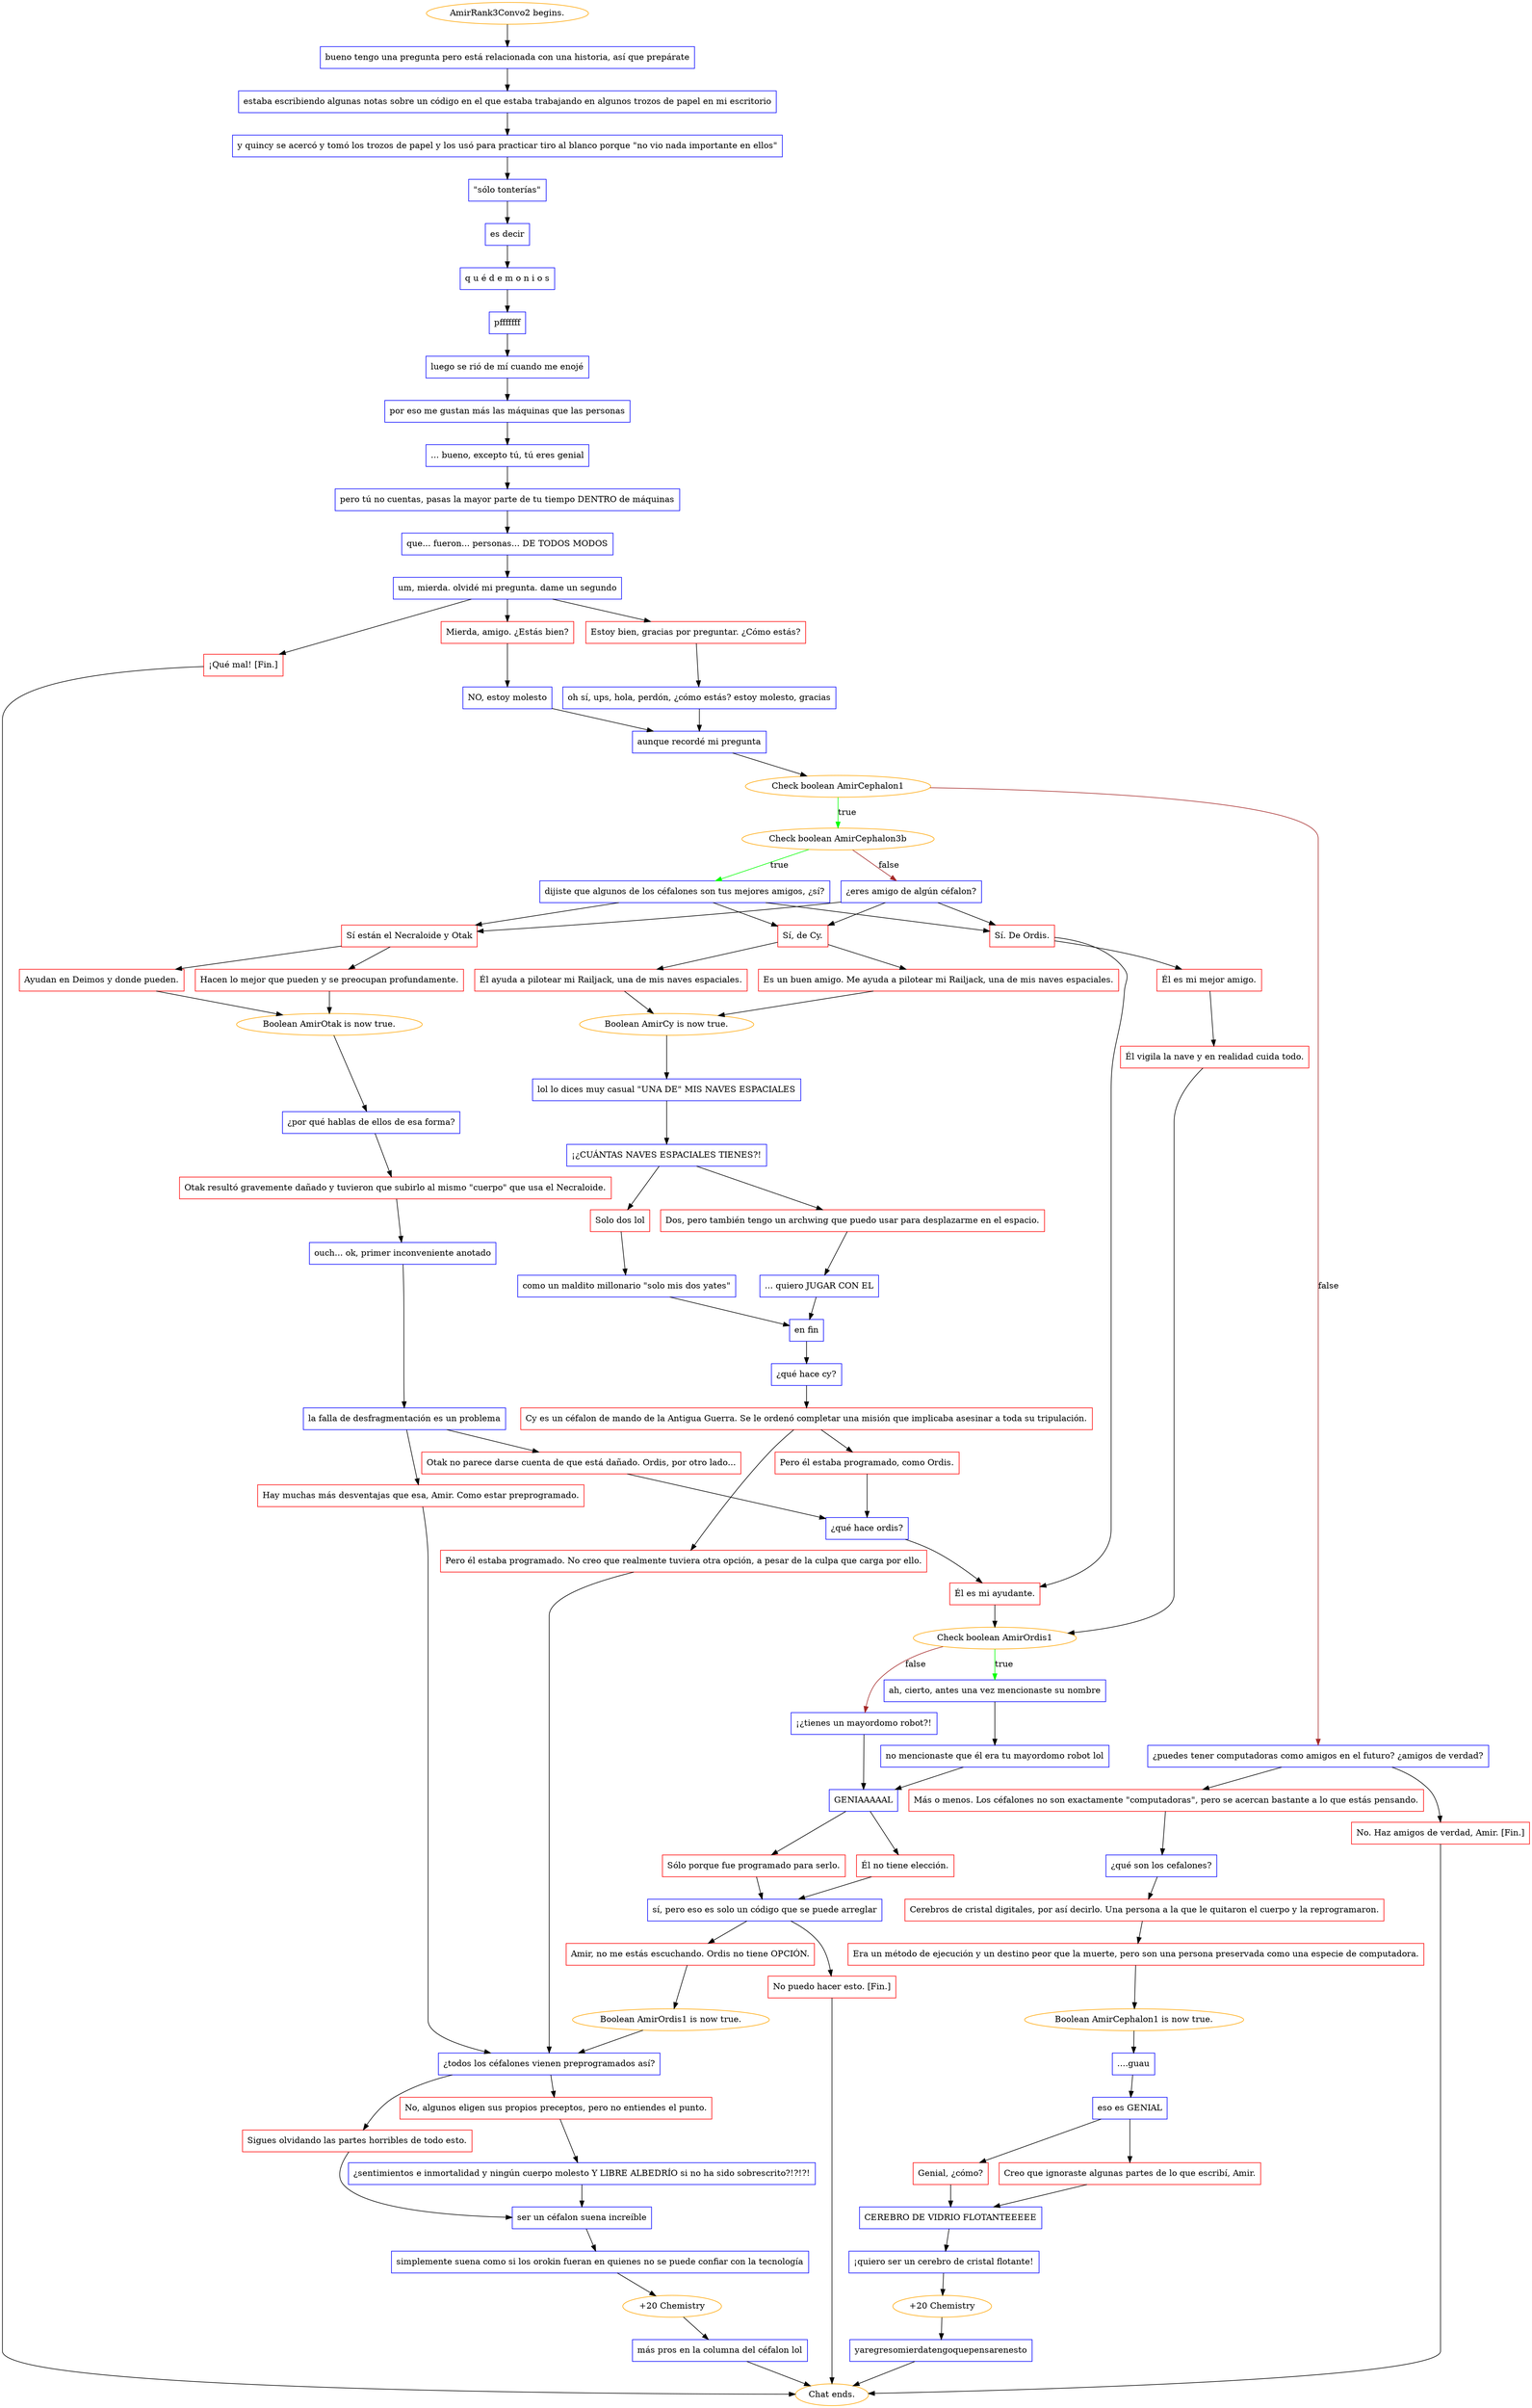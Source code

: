 digraph {
	"AmirRank3Convo2 begins." [color=orange];
		"AmirRank3Convo2 begins." -> j2509442430;
	j2509442430 [label="bueno tengo una pregunta pero está relacionada con una historia, así que prepárate",shape=box,color=blue];
		j2509442430 -> j4149915675;
	j4149915675 [label="estaba escribiendo algunas notas sobre un código en el que estaba trabajando en algunos trozos de papel en mi escritorio",shape=box,color=blue];
		j4149915675 -> j1852485289;
	j1852485289 [label="y quincy se acercó y tomó los trozos de papel y los usó para practicar tiro al blanco porque \"no vio nada importante en ellos\"",shape=box,color=blue];
		j1852485289 -> j2060357942;
	j2060357942 [label="\"sólo tonterías\"",shape=box,color=blue];
		j2060357942 -> j4098648710;
	j4098648710 [label="es decir",shape=box,color=blue];
		j4098648710 -> j1165957222;
	j1165957222 [label="q u é d e m o n i o s",shape=box,color=blue];
		j1165957222 -> j1612373986;
	j1612373986 [label="pfffffff",shape=box,color=blue];
		j1612373986 -> j650008949;
	j650008949 [label="luego se rió de mí cuando me enojé",shape=box,color=blue];
		j650008949 -> j2348644645;
	j2348644645 [label="por eso me gustan más las máquinas que las personas",shape=box,color=blue];
		j2348644645 -> j3358490683;
	j3358490683 [label="... bueno, excepto tú, tú eres genial",shape=box,color=blue];
		j3358490683 -> j1179260449;
	j1179260449 [label="pero tú no cuentas, pasas la mayor parte de tu tiempo DENTRO de máquinas",shape=box,color=blue];
		j1179260449 -> j1885437852;
	j1885437852 [label="que... fueron... personas... DE TODOS MODOS",shape=box,color=blue];
		j1885437852 -> j797284498;
	j797284498 [label="um, mierda. olvidé mi pregunta. dame un segundo",shape=box,color=blue];
		j797284498 -> j63852197;
		j797284498 -> j1118885391;
		j797284498 -> j3221917477;
	j63852197 [label="Estoy bien, gracias por preguntar. ¿Cómo estás?",shape=box,color=red];
		j63852197 -> j1222180052;
	j1118885391 [label="Mierda, amigo. ¿Estás bien?",shape=box,color=red];
		j1118885391 -> j653346149;
	j3221917477 [label="¡Qué mal! [Fin.]",shape=box,color=red];
		j3221917477 -> "Chat ends.";
	j1222180052 [label="oh sí, ups, hola, perdón, ¿cómo estás? estoy molesto, gracias",shape=box,color=blue];
		j1222180052 -> j202462692;
	j653346149 [label="NO, estoy molesto",shape=box,color=blue];
		j653346149 -> j202462692;
	"Chat ends." [color=orange];
	j202462692 [label="aunque recordé mi pregunta",shape=box,color=blue];
		j202462692 -> j983067739;
	j983067739 [label="Check boolean AmirCephalon1",color=orange];
		j983067739 -> j2632229335 [label=true,color=green];
		j983067739 -> j2821076762 [label=false,color=brown];
	j2632229335 [label="Check boolean AmirCephalon3b",color=orange];
		j2632229335 -> j2072661606 [label=true,color=green];
		j2632229335 -> j1118541620 [label=false,color=brown];
	j2821076762 [label="¿puedes tener computadoras como amigos en el futuro? ¿amigos de verdad?",shape=box,color=blue];
		j2821076762 -> j2831589463;
		j2821076762 -> j393119745;
	j2072661606 [label="dijiste que algunos de los céfalones son tus mejores amigos, ¿sí?",shape=box,color=blue];
		j2072661606 -> j1707909989;
		j2072661606 -> j4240774228;
		j2072661606 -> j3984554141;
	j1118541620 [label="¿eres amigo de algún céfalon?",shape=box,color=blue];
		j1118541620 -> j1707909989;
		j1118541620 -> j4240774228;
		j1118541620 -> j3984554141;
	j2831589463 [label="No. Haz amigos de verdad, Amir. [Fin.]",shape=box,color=red];
		j2831589463 -> "Chat ends.";
	j393119745 [label="Más o menos. Los céfalones no son exactamente \"computadoras\", pero se acercan bastante a lo que estás pensando.",shape=box,color=red];
		j393119745 -> j4137036664;
	j1707909989 [label="Sí. De Ordis.",shape=box,color=red];
		j1707909989 -> j1483887091;
		j1707909989 -> j2108137482;
	j4240774228 [label="Sí están el Necraloide y Otak",shape=box,color=red];
		j4240774228 -> j1591380151;
		j4240774228 -> j2762928526;
	j3984554141 [label="Sí, de Cy.",shape=box,color=red];
		j3984554141 -> j2024216431;
		j3984554141 -> j3799165993;
	j4137036664 [label="¿qué son los cefalones?",shape=box,color=blue];
		j4137036664 -> j1130199057;
	j1483887091 [label="Él es mi ayudante.",shape=box,color=red];
		j1483887091 -> j1835984608;
	j2108137482 [label="Él es mi mejor amigo.",shape=box,color=red];
		j2108137482 -> j2616979013;
	j1591380151 [label="Ayudan en Deimos y donde pueden.",shape=box,color=red];
		j1591380151 -> j3851570462;
	j2762928526 [label="Hacen lo mejor que pueden y se preocupan profundamente.",shape=box,color=red];
		j2762928526 -> j3851570462;
	j2024216431 [label="Él ayuda a pilotear mi Railjack, una de mis naves espaciales.",shape=box,color=red];
		j2024216431 -> j2038204905;
	j3799165993 [label="Es un buen amigo. Me ayuda a pilotear mi Railjack, una de mis naves espaciales.",shape=box,color=red];
		j3799165993 -> j2038204905;
	j1130199057 [label="Cerebros de cristal digitales, por así decirlo. Una persona a la que le quitaron el cuerpo y la reprogramaron.",shape=box,color=red];
		j1130199057 -> j1255181240;
	j1835984608 [label="Check boolean AmirOrdis1",color=orange];
		j1835984608 -> j2335414529 [label=true,color=green];
		j1835984608 -> j3415408291 [label=false,color=brown];
	j2616979013 [label="Él vigila la nave y en realidad cuida todo.",shape=box,color=red];
		j2616979013 -> j1835984608;
	j3851570462 [label="Boolean AmirOtak is now true.",color=orange];
		j3851570462 -> j1365762982;
	j2038204905 [label="Boolean AmirCy is now true.",color=orange];
		j2038204905 -> j2926289137;
	j1255181240 [label="Era un método de ejecución y un destino peor que la muerte, pero son una persona preservada como una especie de computadora.",shape=box,color=red];
		j1255181240 -> j1695214216;
	j2335414529 [label="ah, cierto, antes una vez mencionaste su nombre",shape=box,color=blue];
		j2335414529 -> j1442922358;
	j3415408291 [label="¡¿tienes un mayordomo robot?!",shape=box,color=blue];
		j3415408291 -> j2976079916;
	j1365762982 [label="¿por qué hablas de ellos de esa forma?",shape=box,color=blue];
		j1365762982 -> j1368789609;
	j2926289137 [label="lol lo dices muy casual \"UNA DE\" MIS NAVES ESPACIALES",shape=box,color=blue];
		j2926289137 -> j946534378;
	j1695214216 [label="Boolean AmirCephalon1 is now true.",color=orange];
		j1695214216 -> j1343249988;
	j1442922358 [label="no mencionaste que él era tu mayordomo robot lol",shape=box,color=blue];
		j1442922358 -> j2976079916;
	j2976079916 [label="GENIAAAAAL",shape=box,color=blue];
		j2976079916 -> j4039212489;
		j2976079916 -> j2716057691;
	j1368789609 [label="Otak resultó gravemente dañado y tuvieron que subirlo al mismo \"cuerpo\" que usa el Necraloide.",shape=box,color=red];
		j1368789609 -> j1086740536;
	j946534378 [label="¡¿CUÁNTAS NAVES ESPACIALES TIENES?!",shape=box,color=blue];
		j946534378 -> j3327979249;
		j946534378 -> j1050941282;
	j1343249988 [label="....guau",shape=box,color=blue];
		j1343249988 -> j2062254847;
	j4039212489 [label="Él no tiene elección.",shape=box,color=red];
		j4039212489 -> j2314851912;
	j2716057691 [label="Sólo porque fue programado para serlo.",shape=box,color=red];
		j2716057691 -> j2314851912;
	j1086740536 [label="ouch... ok, primer inconveniente anotado",shape=box,color=blue];
		j1086740536 -> j2499404768;
	j3327979249 [label="Solo dos lol",shape=box,color=red];
		j3327979249 -> j3499445394;
	j1050941282 [label="Dos, pero también tengo un archwing que puedo usar para desplazarme en el espacio.",shape=box,color=red];
		j1050941282 -> j3405742615;
	j2062254847 [label="eso es GENIAL",shape=box,color=blue];
		j2062254847 -> j3372167229;
		j2062254847 -> j2679075897;
	j2314851912 [label="sí, pero eso es solo un código que se puede arreglar",shape=box,color=blue];
		j2314851912 -> j772304477;
		j2314851912 -> j921659361;
	j2499404768 [label="la falla de desfragmentación es un problema",shape=box,color=blue];
		j2499404768 -> j685532021;
		j2499404768 -> j771577667;
	j3499445394 [label="como un maldito millonario \"solo mis dos yates\"",shape=box,color=blue];
		j3499445394 -> j2404205278;
	j3405742615 [label="... quiero JUGAR CON EL",shape=box,color=blue];
		j3405742615 -> j2404205278;
	j3372167229 [label="Creo que ignoraste algunas partes de lo que escribí, Amir.",shape=box,color=red];
		j3372167229 -> j2861131498;
	j2679075897 [label="Genial, ¿cómo?",shape=box,color=red];
		j2679075897 -> j2861131498;
	j772304477 [label="No puedo hacer esto. [Fin.]",shape=box,color=red];
		j772304477 -> "Chat ends.";
	j921659361 [label="Amir, no me estás escuchando. Ordis no tiene OPCIÓN.",shape=box,color=red];
		j921659361 -> j1092497918;
	j685532021 [label="Otak no parece darse cuenta de que está dañado. Ordis, por otro lado...",shape=box,color=red];
		j685532021 -> j2761197415;
	j771577667 [label="Hay muchas más desventajas que esa, Amir. Como estar preprogramado.",shape=box,color=red];
		j771577667 -> j1076183522;
	j2404205278 [label="en fin",shape=box,color=blue];
		j2404205278 -> j2449082674;
	j2861131498 [label="CEREBRO DE VIDRIO FLOTANTEEEEE",shape=box,color=blue];
		j2861131498 -> j3348111272;
	j1092497918 [label="Boolean AmirOrdis1 is now true.",color=orange];
		j1092497918 -> j1076183522;
	j2761197415 [label="¿qué hace ordis?",shape=box,color=blue];
		j2761197415 -> j1483887091;
	j1076183522 [label="¿todos los céfalones vienen preprogramados así?",shape=box,color=blue];
		j1076183522 -> j3466288627;
		j1076183522 -> j1192118583;
	j2449082674 [label="¿qué hace cy?",shape=box,color=blue];
		j2449082674 -> j1238039084;
	j3348111272 [label="¡quiero ser un cerebro de cristal flotante!",shape=box,color=blue];
		j3348111272 -> j3085614047;
	j3466288627 [label="No, algunos eligen sus propios preceptos, pero no entiendes el punto.",shape=box,color=red];
		j3466288627 -> j1551538674;
	j1192118583 [label="Sigues olvidando las partes horribles de todo esto.",shape=box,color=red];
		j1192118583 -> j1428713527;
	j1238039084 [label="Cy es un céfalon de mando de la Antigua Guerra. Se le ordenó completar una misión que implicaba asesinar a toda su tripulación.",shape=box,color=red];
		j1238039084 -> j2767852414;
		j1238039084 -> j113358088;
	j3085614047 [label="+20 Chemistry",color=orange];
		j3085614047 -> j1062414757;
	j1551538674 [label="¿sentimientos e inmortalidad y ningún cuerpo molesto Y LIBRE ALBEDRÍO si no ha sido sobrescrito?!?!?!",shape=box,color=blue];
		j1551538674 -> j1428713527;
	j1428713527 [label="ser un céfalon suena increíble",shape=box,color=blue];
		j1428713527 -> j320722452;
	j2767852414 [label="Pero él estaba programado, como Ordis.",shape=box,color=red];
		j2767852414 -> j2761197415;
	j113358088 [label="Pero él estaba programado. No creo que realmente tuviera otra opción, a pesar de la culpa que carga por ello.",shape=box,color=red];
		j113358088 -> j1076183522;
	j1062414757 [label="yaregresomierdatengoquepensarenesto",shape=box,color=blue];
		j1062414757 -> "Chat ends.";
	j320722452 [label="simplemente suena como si los orokin fueran en quienes no se puede confiar con la tecnología",shape=box,color=blue];
		j320722452 -> j2061512927;
	j2061512927 [label="+20 Chemistry",color=orange];
		j2061512927 -> j3937274075;
	j3937274075 [label="más pros en la columna del céfalon lol",shape=box,color=blue];
		j3937274075 -> "Chat ends.";
}